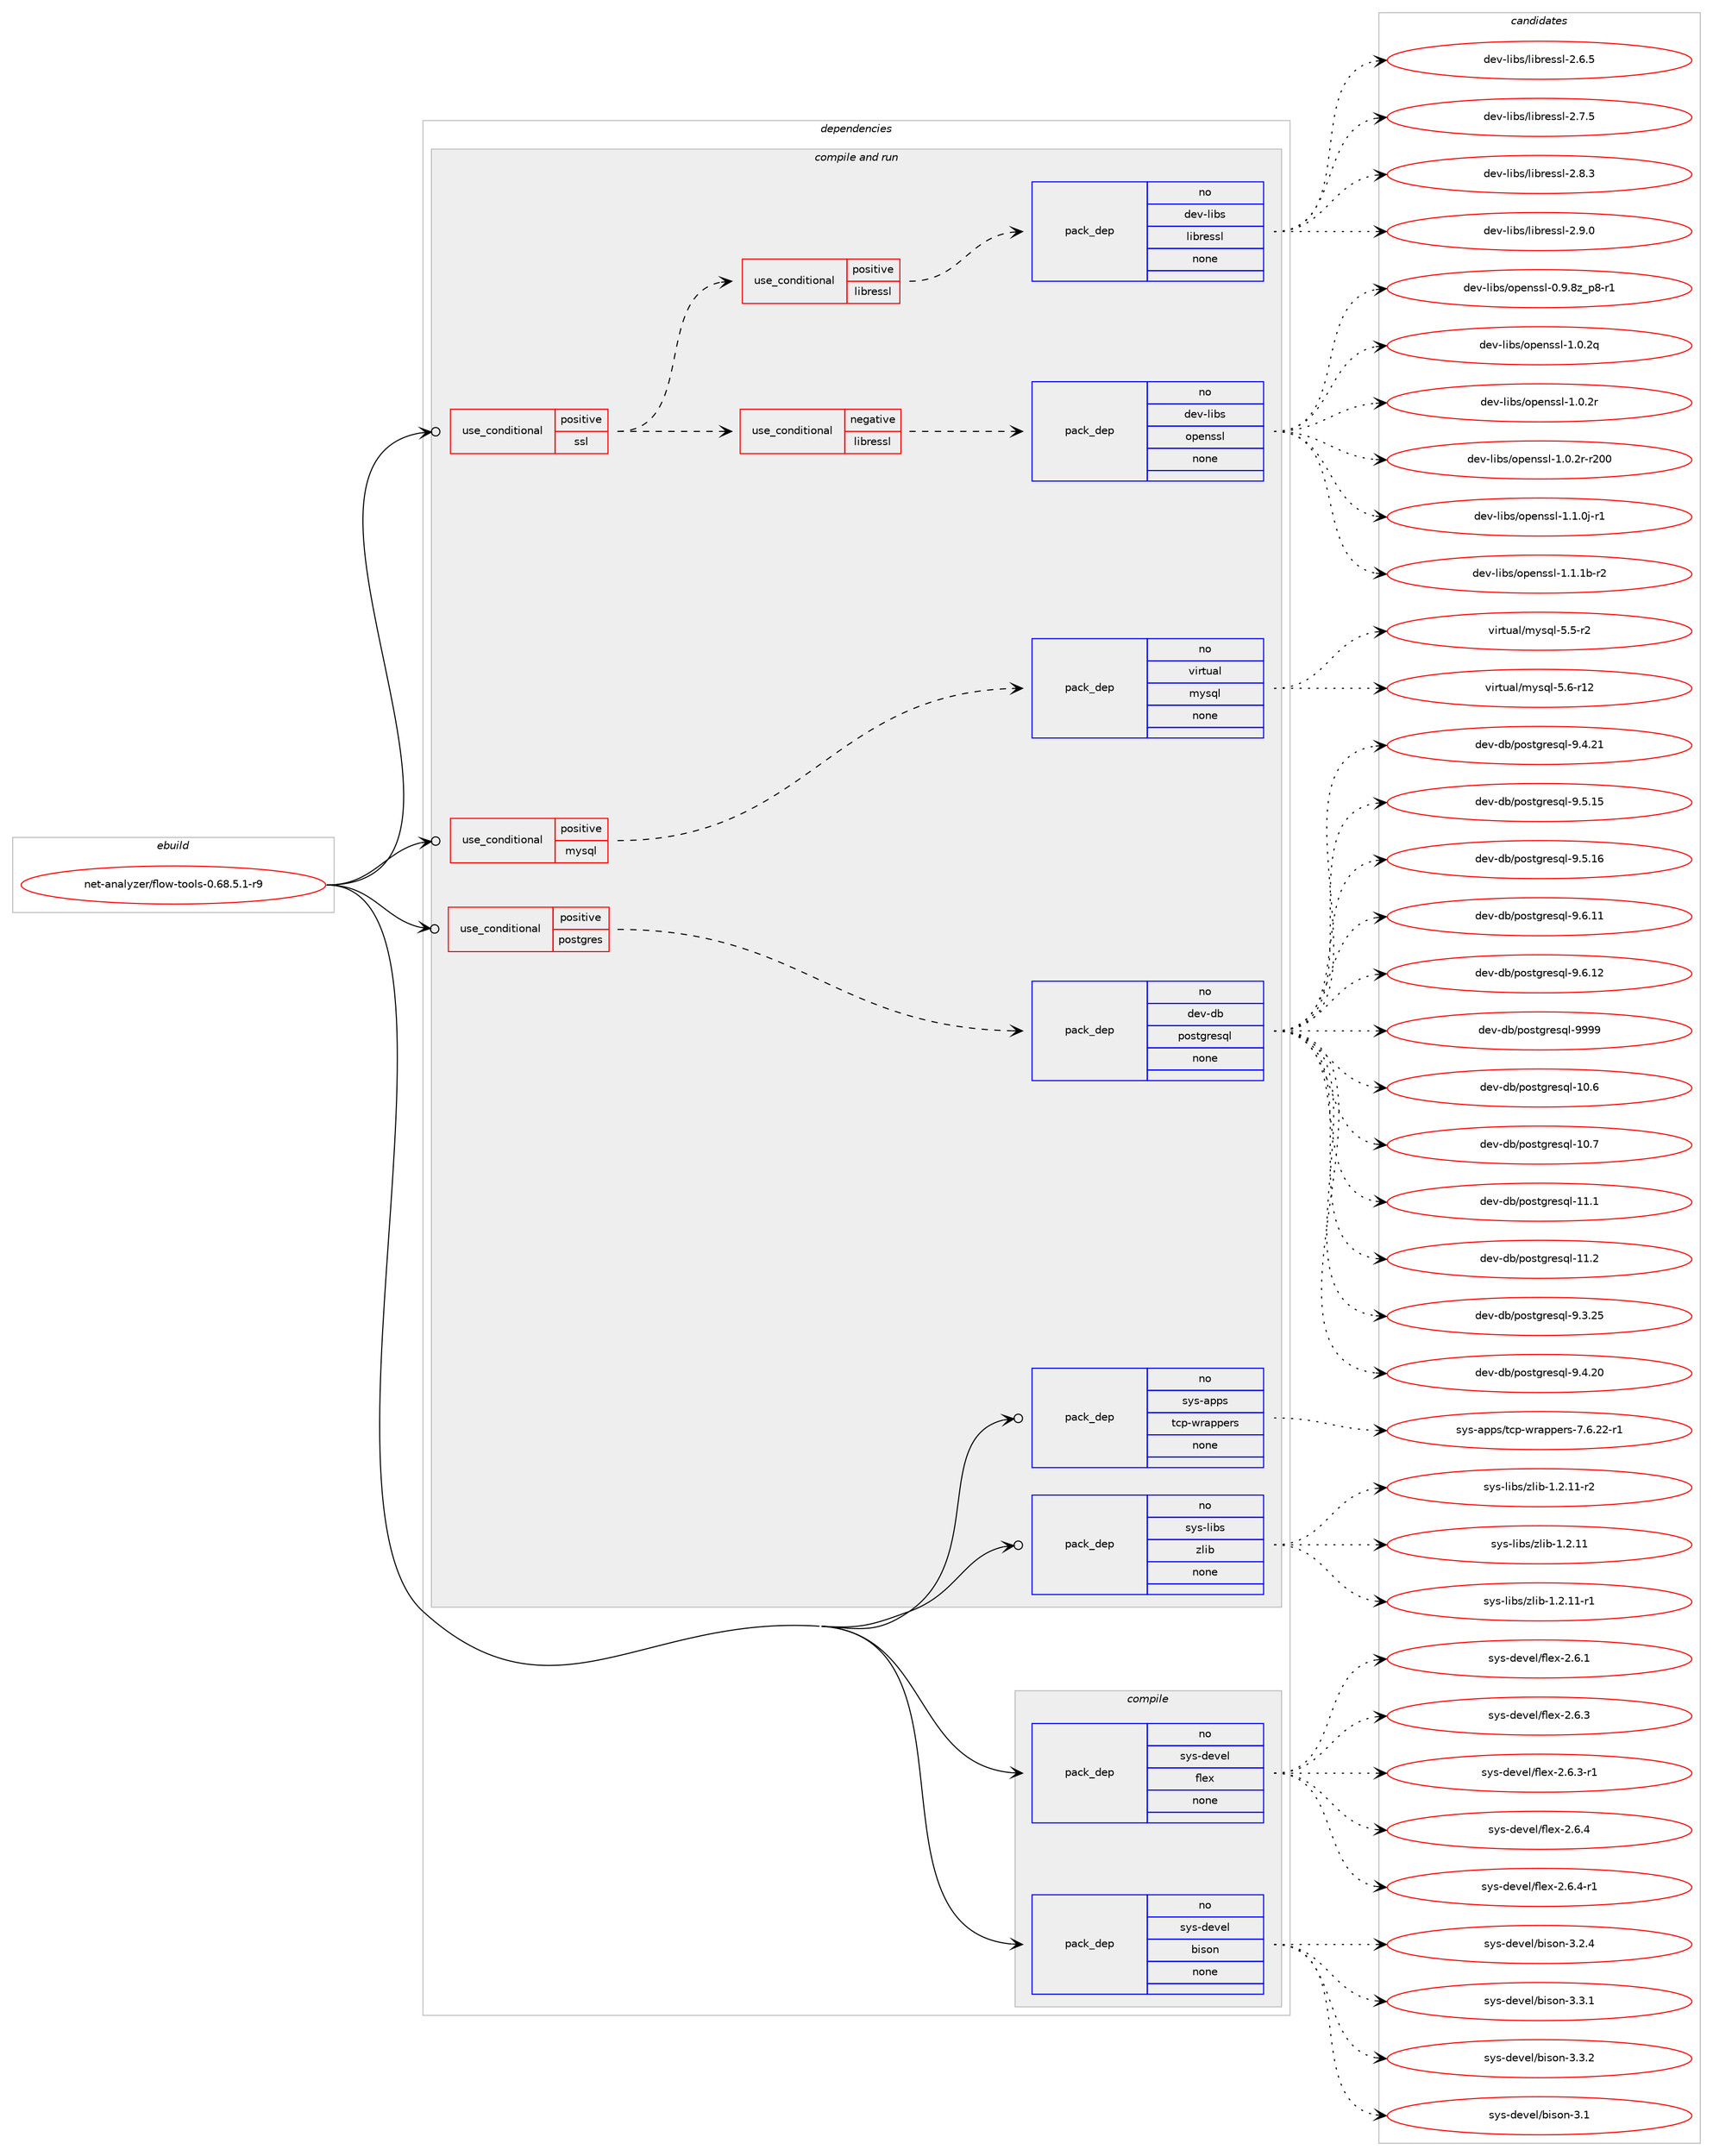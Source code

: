 digraph prolog {

# *************
# Graph options
# *************

newrank=true;
concentrate=true;
compound=true;
graph [rankdir=LR,fontname=Helvetica,fontsize=10,ranksep=1.5];#, ranksep=2.5, nodesep=0.2];
edge  [arrowhead=vee];
node  [fontname=Helvetica,fontsize=10];

# **********
# The ebuild
# **********

subgraph cluster_leftcol {
color=gray;
rank=same;
label=<<i>ebuild</i>>;
id [label="net-analyzer/flow-tools-0.68.5.1-r9", color=red, width=4, href="../net-analyzer/flow-tools-0.68.5.1-r9.svg"];
}

# ****************
# The dependencies
# ****************

subgraph cluster_midcol {
color=gray;
label=<<i>dependencies</i>>;
subgraph cluster_compile {
fillcolor="#eeeeee";
style=filled;
label=<<i>compile</i>>;
subgraph pack1174440 {
dependency1642669 [label=<<TABLE BORDER="0" CELLBORDER="1" CELLSPACING="0" CELLPADDING="4" WIDTH="220"><TR><TD ROWSPAN="6" CELLPADDING="30">pack_dep</TD></TR><TR><TD WIDTH="110">no</TD></TR><TR><TD>sys-devel</TD></TR><TR><TD>bison</TD></TR><TR><TD>none</TD></TR><TR><TD></TD></TR></TABLE>>, shape=none, color=blue];
}
id:e -> dependency1642669:w [weight=20,style="solid",arrowhead="vee"];
subgraph pack1174441 {
dependency1642670 [label=<<TABLE BORDER="0" CELLBORDER="1" CELLSPACING="0" CELLPADDING="4" WIDTH="220"><TR><TD ROWSPAN="6" CELLPADDING="30">pack_dep</TD></TR><TR><TD WIDTH="110">no</TD></TR><TR><TD>sys-devel</TD></TR><TR><TD>flex</TD></TR><TR><TD>none</TD></TR><TR><TD></TD></TR></TABLE>>, shape=none, color=blue];
}
id:e -> dependency1642670:w [weight=20,style="solid",arrowhead="vee"];
}
subgraph cluster_compileandrun {
fillcolor="#eeeeee";
style=filled;
label=<<i>compile and run</i>>;
subgraph cond441695 {
dependency1642671 [label=<<TABLE BORDER="0" CELLBORDER="1" CELLSPACING="0" CELLPADDING="4"><TR><TD ROWSPAN="3" CELLPADDING="10">use_conditional</TD></TR><TR><TD>positive</TD></TR><TR><TD>mysql</TD></TR></TABLE>>, shape=none, color=red];
subgraph pack1174442 {
dependency1642672 [label=<<TABLE BORDER="0" CELLBORDER="1" CELLSPACING="0" CELLPADDING="4" WIDTH="220"><TR><TD ROWSPAN="6" CELLPADDING="30">pack_dep</TD></TR><TR><TD WIDTH="110">no</TD></TR><TR><TD>virtual</TD></TR><TR><TD>mysql</TD></TR><TR><TD>none</TD></TR><TR><TD></TD></TR></TABLE>>, shape=none, color=blue];
}
dependency1642671:e -> dependency1642672:w [weight=20,style="dashed",arrowhead="vee"];
}
id:e -> dependency1642671:w [weight=20,style="solid",arrowhead="odotvee"];
subgraph cond441696 {
dependency1642673 [label=<<TABLE BORDER="0" CELLBORDER="1" CELLSPACING="0" CELLPADDING="4"><TR><TD ROWSPAN="3" CELLPADDING="10">use_conditional</TD></TR><TR><TD>positive</TD></TR><TR><TD>postgres</TD></TR></TABLE>>, shape=none, color=red];
subgraph pack1174443 {
dependency1642674 [label=<<TABLE BORDER="0" CELLBORDER="1" CELLSPACING="0" CELLPADDING="4" WIDTH="220"><TR><TD ROWSPAN="6" CELLPADDING="30">pack_dep</TD></TR><TR><TD WIDTH="110">no</TD></TR><TR><TD>dev-db</TD></TR><TR><TD>postgresql</TD></TR><TR><TD>none</TD></TR><TR><TD></TD></TR></TABLE>>, shape=none, color=blue];
}
dependency1642673:e -> dependency1642674:w [weight=20,style="dashed",arrowhead="vee"];
}
id:e -> dependency1642673:w [weight=20,style="solid",arrowhead="odotvee"];
subgraph cond441697 {
dependency1642675 [label=<<TABLE BORDER="0" CELLBORDER="1" CELLSPACING="0" CELLPADDING="4"><TR><TD ROWSPAN="3" CELLPADDING="10">use_conditional</TD></TR><TR><TD>positive</TD></TR><TR><TD>ssl</TD></TR></TABLE>>, shape=none, color=red];
subgraph cond441698 {
dependency1642676 [label=<<TABLE BORDER="0" CELLBORDER="1" CELLSPACING="0" CELLPADDING="4"><TR><TD ROWSPAN="3" CELLPADDING="10">use_conditional</TD></TR><TR><TD>negative</TD></TR><TR><TD>libressl</TD></TR></TABLE>>, shape=none, color=red];
subgraph pack1174444 {
dependency1642677 [label=<<TABLE BORDER="0" CELLBORDER="1" CELLSPACING="0" CELLPADDING="4" WIDTH="220"><TR><TD ROWSPAN="6" CELLPADDING="30">pack_dep</TD></TR><TR><TD WIDTH="110">no</TD></TR><TR><TD>dev-libs</TD></TR><TR><TD>openssl</TD></TR><TR><TD>none</TD></TR><TR><TD></TD></TR></TABLE>>, shape=none, color=blue];
}
dependency1642676:e -> dependency1642677:w [weight=20,style="dashed",arrowhead="vee"];
}
dependency1642675:e -> dependency1642676:w [weight=20,style="dashed",arrowhead="vee"];
subgraph cond441699 {
dependency1642678 [label=<<TABLE BORDER="0" CELLBORDER="1" CELLSPACING="0" CELLPADDING="4"><TR><TD ROWSPAN="3" CELLPADDING="10">use_conditional</TD></TR><TR><TD>positive</TD></TR><TR><TD>libressl</TD></TR></TABLE>>, shape=none, color=red];
subgraph pack1174445 {
dependency1642679 [label=<<TABLE BORDER="0" CELLBORDER="1" CELLSPACING="0" CELLPADDING="4" WIDTH="220"><TR><TD ROWSPAN="6" CELLPADDING="30">pack_dep</TD></TR><TR><TD WIDTH="110">no</TD></TR><TR><TD>dev-libs</TD></TR><TR><TD>libressl</TD></TR><TR><TD>none</TD></TR><TR><TD></TD></TR></TABLE>>, shape=none, color=blue];
}
dependency1642678:e -> dependency1642679:w [weight=20,style="dashed",arrowhead="vee"];
}
dependency1642675:e -> dependency1642678:w [weight=20,style="dashed",arrowhead="vee"];
}
id:e -> dependency1642675:w [weight=20,style="solid",arrowhead="odotvee"];
subgraph pack1174446 {
dependency1642680 [label=<<TABLE BORDER="0" CELLBORDER="1" CELLSPACING="0" CELLPADDING="4" WIDTH="220"><TR><TD ROWSPAN="6" CELLPADDING="30">pack_dep</TD></TR><TR><TD WIDTH="110">no</TD></TR><TR><TD>sys-apps</TD></TR><TR><TD>tcp-wrappers</TD></TR><TR><TD>none</TD></TR><TR><TD></TD></TR></TABLE>>, shape=none, color=blue];
}
id:e -> dependency1642680:w [weight=20,style="solid",arrowhead="odotvee"];
subgraph pack1174447 {
dependency1642681 [label=<<TABLE BORDER="0" CELLBORDER="1" CELLSPACING="0" CELLPADDING="4" WIDTH="220"><TR><TD ROWSPAN="6" CELLPADDING="30">pack_dep</TD></TR><TR><TD WIDTH="110">no</TD></TR><TR><TD>sys-libs</TD></TR><TR><TD>zlib</TD></TR><TR><TD>none</TD></TR><TR><TD></TD></TR></TABLE>>, shape=none, color=blue];
}
id:e -> dependency1642681:w [weight=20,style="solid",arrowhead="odotvee"];
}
subgraph cluster_run {
fillcolor="#eeeeee";
style=filled;
label=<<i>run</i>>;
}
}

# **************
# The candidates
# **************

subgraph cluster_choices {
rank=same;
color=gray;
label=<<i>candidates</i>>;

subgraph choice1174440 {
color=black;
nodesep=1;
choice11512111545100101118101108479810511511111045514649 [label="sys-devel/bison-3.1", color=red, width=4,href="../sys-devel/bison-3.1.svg"];
choice115121115451001011181011084798105115111110455146504652 [label="sys-devel/bison-3.2.4", color=red, width=4,href="../sys-devel/bison-3.2.4.svg"];
choice115121115451001011181011084798105115111110455146514649 [label="sys-devel/bison-3.3.1", color=red, width=4,href="../sys-devel/bison-3.3.1.svg"];
choice115121115451001011181011084798105115111110455146514650 [label="sys-devel/bison-3.3.2", color=red, width=4,href="../sys-devel/bison-3.3.2.svg"];
dependency1642669:e -> choice11512111545100101118101108479810511511111045514649:w [style=dotted,weight="100"];
dependency1642669:e -> choice115121115451001011181011084798105115111110455146504652:w [style=dotted,weight="100"];
dependency1642669:e -> choice115121115451001011181011084798105115111110455146514649:w [style=dotted,weight="100"];
dependency1642669:e -> choice115121115451001011181011084798105115111110455146514650:w [style=dotted,weight="100"];
}
subgraph choice1174441 {
color=black;
nodesep=1;
choice1151211154510010111810110847102108101120455046544649 [label="sys-devel/flex-2.6.1", color=red, width=4,href="../sys-devel/flex-2.6.1.svg"];
choice1151211154510010111810110847102108101120455046544651 [label="sys-devel/flex-2.6.3", color=red, width=4,href="../sys-devel/flex-2.6.3.svg"];
choice11512111545100101118101108471021081011204550465446514511449 [label="sys-devel/flex-2.6.3-r1", color=red, width=4,href="../sys-devel/flex-2.6.3-r1.svg"];
choice1151211154510010111810110847102108101120455046544652 [label="sys-devel/flex-2.6.4", color=red, width=4,href="../sys-devel/flex-2.6.4.svg"];
choice11512111545100101118101108471021081011204550465446524511449 [label="sys-devel/flex-2.6.4-r1", color=red, width=4,href="../sys-devel/flex-2.6.4-r1.svg"];
dependency1642670:e -> choice1151211154510010111810110847102108101120455046544649:w [style=dotted,weight="100"];
dependency1642670:e -> choice1151211154510010111810110847102108101120455046544651:w [style=dotted,weight="100"];
dependency1642670:e -> choice11512111545100101118101108471021081011204550465446514511449:w [style=dotted,weight="100"];
dependency1642670:e -> choice1151211154510010111810110847102108101120455046544652:w [style=dotted,weight="100"];
dependency1642670:e -> choice11512111545100101118101108471021081011204550465446524511449:w [style=dotted,weight="100"];
}
subgraph choice1174442 {
color=black;
nodesep=1;
choice1181051141161179710847109121115113108455346534511450 [label="virtual/mysql-5.5-r2", color=red, width=4,href="../virtual/mysql-5.5-r2.svg"];
choice118105114116117971084710912111511310845534654451144950 [label="virtual/mysql-5.6-r12", color=red, width=4,href="../virtual/mysql-5.6-r12.svg"];
dependency1642672:e -> choice1181051141161179710847109121115113108455346534511450:w [style=dotted,weight="100"];
dependency1642672:e -> choice118105114116117971084710912111511310845534654451144950:w [style=dotted,weight="100"];
}
subgraph choice1174443 {
color=black;
nodesep=1;
choice1001011184510098471121111151161031141011151131084549484654 [label="dev-db/postgresql-10.6", color=red, width=4,href="../dev-db/postgresql-10.6.svg"];
choice1001011184510098471121111151161031141011151131084549484655 [label="dev-db/postgresql-10.7", color=red, width=4,href="../dev-db/postgresql-10.7.svg"];
choice1001011184510098471121111151161031141011151131084549494649 [label="dev-db/postgresql-11.1", color=red, width=4,href="../dev-db/postgresql-11.1.svg"];
choice1001011184510098471121111151161031141011151131084549494650 [label="dev-db/postgresql-11.2", color=red, width=4,href="../dev-db/postgresql-11.2.svg"];
choice10010111845100984711211111511610311410111511310845574651465053 [label="dev-db/postgresql-9.3.25", color=red, width=4,href="../dev-db/postgresql-9.3.25.svg"];
choice10010111845100984711211111511610311410111511310845574652465048 [label="dev-db/postgresql-9.4.20", color=red, width=4,href="../dev-db/postgresql-9.4.20.svg"];
choice10010111845100984711211111511610311410111511310845574652465049 [label="dev-db/postgresql-9.4.21", color=red, width=4,href="../dev-db/postgresql-9.4.21.svg"];
choice10010111845100984711211111511610311410111511310845574653464953 [label="dev-db/postgresql-9.5.15", color=red, width=4,href="../dev-db/postgresql-9.5.15.svg"];
choice10010111845100984711211111511610311410111511310845574653464954 [label="dev-db/postgresql-9.5.16", color=red, width=4,href="../dev-db/postgresql-9.5.16.svg"];
choice10010111845100984711211111511610311410111511310845574654464949 [label="dev-db/postgresql-9.6.11", color=red, width=4,href="../dev-db/postgresql-9.6.11.svg"];
choice10010111845100984711211111511610311410111511310845574654464950 [label="dev-db/postgresql-9.6.12", color=red, width=4,href="../dev-db/postgresql-9.6.12.svg"];
choice1001011184510098471121111151161031141011151131084557575757 [label="dev-db/postgresql-9999", color=red, width=4,href="../dev-db/postgresql-9999.svg"];
dependency1642674:e -> choice1001011184510098471121111151161031141011151131084549484654:w [style=dotted,weight="100"];
dependency1642674:e -> choice1001011184510098471121111151161031141011151131084549484655:w [style=dotted,weight="100"];
dependency1642674:e -> choice1001011184510098471121111151161031141011151131084549494649:w [style=dotted,weight="100"];
dependency1642674:e -> choice1001011184510098471121111151161031141011151131084549494650:w [style=dotted,weight="100"];
dependency1642674:e -> choice10010111845100984711211111511610311410111511310845574651465053:w [style=dotted,weight="100"];
dependency1642674:e -> choice10010111845100984711211111511610311410111511310845574652465048:w [style=dotted,weight="100"];
dependency1642674:e -> choice10010111845100984711211111511610311410111511310845574652465049:w [style=dotted,weight="100"];
dependency1642674:e -> choice10010111845100984711211111511610311410111511310845574653464953:w [style=dotted,weight="100"];
dependency1642674:e -> choice10010111845100984711211111511610311410111511310845574653464954:w [style=dotted,weight="100"];
dependency1642674:e -> choice10010111845100984711211111511610311410111511310845574654464949:w [style=dotted,weight="100"];
dependency1642674:e -> choice10010111845100984711211111511610311410111511310845574654464950:w [style=dotted,weight="100"];
dependency1642674:e -> choice1001011184510098471121111151161031141011151131084557575757:w [style=dotted,weight="100"];
}
subgraph choice1174444 {
color=black;
nodesep=1;
choice10010111845108105981154711111210111011511510845484657465612295112564511449 [label="dev-libs/openssl-0.9.8z_p8-r1", color=red, width=4,href="../dev-libs/openssl-0.9.8z_p8-r1.svg"];
choice100101118451081059811547111112101110115115108454946484650113 [label="dev-libs/openssl-1.0.2q", color=red, width=4,href="../dev-libs/openssl-1.0.2q.svg"];
choice100101118451081059811547111112101110115115108454946484650114 [label="dev-libs/openssl-1.0.2r", color=red, width=4,href="../dev-libs/openssl-1.0.2r.svg"];
choice10010111845108105981154711111210111011511510845494648465011445114504848 [label="dev-libs/openssl-1.0.2r-r200", color=red, width=4,href="../dev-libs/openssl-1.0.2r-r200.svg"];
choice1001011184510810598115471111121011101151151084549464946481064511449 [label="dev-libs/openssl-1.1.0j-r1", color=red, width=4,href="../dev-libs/openssl-1.1.0j-r1.svg"];
choice100101118451081059811547111112101110115115108454946494649984511450 [label="dev-libs/openssl-1.1.1b-r2", color=red, width=4,href="../dev-libs/openssl-1.1.1b-r2.svg"];
dependency1642677:e -> choice10010111845108105981154711111210111011511510845484657465612295112564511449:w [style=dotted,weight="100"];
dependency1642677:e -> choice100101118451081059811547111112101110115115108454946484650113:w [style=dotted,weight="100"];
dependency1642677:e -> choice100101118451081059811547111112101110115115108454946484650114:w [style=dotted,weight="100"];
dependency1642677:e -> choice10010111845108105981154711111210111011511510845494648465011445114504848:w [style=dotted,weight="100"];
dependency1642677:e -> choice1001011184510810598115471111121011101151151084549464946481064511449:w [style=dotted,weight="100"];
dependency1642677:e -> choice100101118451081059811547111112101110115115108454946494649984511450:w [style=dotted,weight="100"];
}
subgraph choice1174445 {
color=black;
nodesep=1;
choice10010111845108105981154710810598114101115115108455046544653 [label="dev-libs/libressl-2.6.5", color=red, width=4,href="../dev-libs/libressl-2.6.5.svg"];
choice10010111845108105981154710810598114101115115108455046554653 [label="dev-libs/libressl-2.7.5", color=red, width=4,href="../dev-libs/libressl-2.7.5.svg"];
choice10010111845108105981154710810598114101115115108455046564651 [label="dev-libs/libressl-2.8.3", color=red, width=4,href="../dev-libs/libressl-2.8.3.svg"];
choice10010111845108105981154710810598114101115115108455046574648 [label="dev-libs/libressl-2.9.0", color=red, width=4,href="../dev-libs/libressl-2.9.0.svg"];
dependency1642679:e -> choice10010111845108105981154710810598114101115115108455046544653:w [style=dotted,weight="100"];
dependency1642679:e -> choice10010111845108105981154710810598114101115115108455046554653:w [style=dotted,weight="100"];
dependency1642679:e -> choice10010111845108105981154710810598114101115115108455046564651:w [style=dotted,weight="100"];
dependency1642679:e -> choice10010111845108105981154710810598114101115115108455046574648:w [style=dotted,weight="100"];
}
subgraph choice1174446 {
color=black;
nodesep=1;
choice115121115459711211211547116991124511911497112112101114115455546544650504511449 [label="sys-apps/tcp-wrappers-7.6.22-r1", color=red, width=4,href="../sys-apps/tcp-wrappers-7.6.22-r1.svg"];
dependency1642680:e -> choice115121115459711211211547116991124511911497112112101114115455546544650504511449:w [style=dotted,weight="100"];
}
subgraph choice1174447 {
color=black;
nodesep=1;
choice1151211154510810598115471221081059845494650464949 [label="sys-libs/zlib-1.2.11", color=red, width=4,href="../sys-libs/zlib-1.2.11.svg"];
choice11512111545108105981154712210810598454946504649494511449 [label="sys-libs/zlib-1.2.11-r1", color=red, width=4,href="../sys-libs/zlib-1.2.11-r1.svg"];
choice11512111545108105981154712210810598454946504649494511450 [label="sys-libs/zlib-1.2.11-r2", color=red, width=4,href="../sys-libs/zlib-1.2.11-r2.svg"];
dependency1642681:e -> choice1151211154510810598115471221081059845494650464949:w [style=dotted,weight="100"];
dependency1642681:e -> choice11512111545108105981154712210810598454946504649494511449:w [style=dotted,weight="100"];
dependency1642681:e -> choice11512111545108105981154712210810598454946504649494511450:w [style=dotted,weight="100"];
}
}

}
